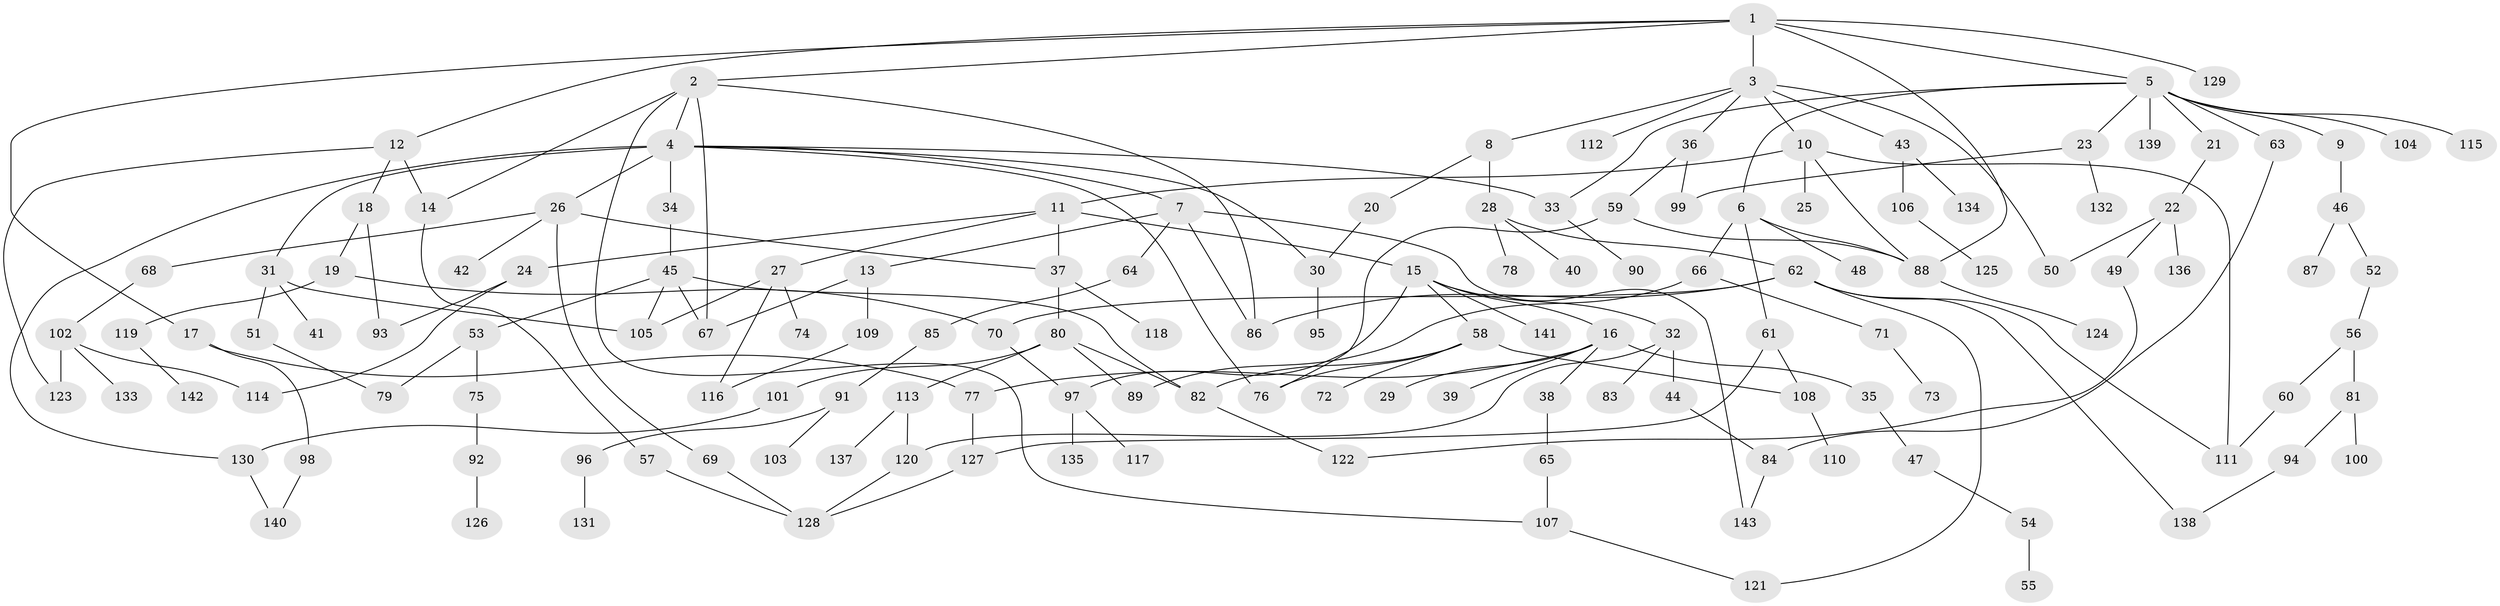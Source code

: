 // coarse degree distribution, {8: 0.00980392156862745, 6: 0.029411764705882353, 12: 0.00980392156862745, 13: 0.00980392156862745, 3: 0.21568627450980393, 2: 0.24509803921568626, 5: 0.0392156862745098, 9: 0.00980392156862745, 4: 0.13725490196078433, 1: 0.28431372549019607, 7: 0.00980392156862745}
// Generated by graph-tools (version 1.1) at 2025/51/02/27/25 19:51:39]
// undirected, 143 vertices, 186 edges
graph export_dot {
graph [start="1"]
  node [color=gray90,style=filled];
  1;
  2;
  3;
  4;
  5;
  6;
  7;
  8;
  9;
  10;
  11;
  12;
  13;
  14;
  15;
  16;
  17;
  18;
  19;
  20;
  21;
  22;
  23;
  24;
  25;
  26;
  27;
  28;
  29;
  30;
  31;
  32;
  33;
  34;
  35;
  36;
  37;
  38;
  39;
  40;
  41;
  42;
  43;
  44;
  45;
  46;
  47;
  48;
  49;
  50;
  51;
  52;
  53;
  54;
  55;
  56;
  57;
  58;
  59;
  60;
  61;
  62;
  63;
  64;
  65;
  66;
  67;
  68;
  69;
  70;
  71;
  72;
  73;
  74;
  75;
  76;
  77;
  78;
  79;
  80;
  81;
  82;
  83;
  84;
  85;
  86;
  87;
  88;
  89;
  90;
  91;
  92;
  93;
  94;
  95;
  96;
  97;
  98;
  99;
  100;
  101;
  102;
  103;
  104;
  105;
  106;
  107;
  108;
  109;
  110;
  111;
  112;
  113;
  114;
  115;
  116;
  117;
  118;
  119;
  120;
  121;
  122;
  123;
  124;
  125;
  126;
  127;
  128;
  129;
  130;
  131;
  132;
  133;
  134;
  135;
  136;
  137;
  138;
  139;
  140;
  141;
  142;
  143;
  1 -- 2;
  1 -- 3;
  1 -- 5;
  1 -- 12;
  1 -- 17;
  1 -- 88;
  1 -- 129;
  2 -- 4;
  2 -- 67;
  2 -- 107;
  2 -- 86;
  2 -- 14;
  3 -- 8;
  3 -- 10;
  3 -- 36;
  3 -- 43;
  3 -- 50;
  3 -- 112;
  4 -- 7;
  4 -- 26;
  4 -- 31;
  4 -- 34;
  4 -- 76;
  4 -- 33;
  4 -- 130;
  4 -- 30;
  5 -- 6;
  5 -- 9;
  5 -- 21;
  5 -- 23;
  5 -- 33;
  5 -- 63;
  5 -- 104;
  5 -- 115;
  5 -- 139;
  6 -- 48;
  6 -- 61;
  6 -- 66;
  6 -- 88;
  7 -- 13;
  7 -- 64;
  7 -- 86;
  7 -- 143;
  8 -- 20;
  8 -- 28;
  9 -- 46;
  10 -- 11;
  10 -- 25;
  10 -- 111;
  10 -- 88;
  11 -- 15;
  11 -- 24;
  11 -- 27;
  11 -- 37;
  12 -- 14;
  12 -- 18;
  12 -- 123;
  13 -- 109;
  13 -- 67;
  14 -- 57;
  15 -- 16;
  15 -- 32;
  15 -- 58;
  15 -- 97;
  15 -- 141;
  16 -- 29;
  16 -- 35;
  16 -- 38;
  16 -- 39;
  16 -- 77;
  17 -- 98;
  17 -- 77;
  18 -- 19;
  18 -- 93;
  19 -- 70;
  19 -- 119;
  20 -- 30;
  21 -- 22;
  22 -- 49;
  22 -- 136;
  22 -- 50;
  23 -- 99;
  23 -- 132;
  24 -- 93;
  24 -- 114;
  26 -- 37;
  26 -- 42;
  26 -- 68;
  26 -- 69;
  27 -- 74;
  27 -- 116;
  27 -- 105;
  28 -- 40;
  28 -- 62;
  28 -- 78;
  30 -- 95;
  31 -- 41;
  31 -- 51;
  31 -- 105;
  32 -- 44;
  32 -- 83;
  32 -- 120;
  33 -- 90;
  34 -- 45;
  35 -- 47;
  36 -- 59;
  36 -- 99;
  37 -- 80;
  37 -- 118;
  38 -- 65;
  43 -- 106;
  43 -- 134;
  44 -- 84;
  45 -- 53;
  45 -- 67;
  45 -- 105;
  45 -- 82;
  46 -- 52;
  46 -- 87;
  47 -- 54;
  49 -- 122;
  51 -- 79;
  52 -- 56;
  53 -- 75;
  53 -- 79;
  54 -- 55;
  56 -- 60;
  56 -- 81;
  57 -- 128;
  58 -- 72;
  58 -- 76;
  58 -- 108;
  58 -- 82;
  59 -- 76;
  59 -- 88;
  60 -- 111;
  61 -- 108;
  61 -- 127;
  62 -- 86;
  62 -- 111;
  62 -- 138;
  62 -- 121;
  62 -- 70;
  63 -- 84;
  64 -- 85;
  65 -- 107;
  66 -- 71;
  66 -- 89;
  68 -- 102;
  69 -- 128;
  70 -- 97;
  71 -- 73;
  75 -- 92;
  77 -- 127;
  80 -- 82;
  80 -- 101;
  80 -- 113;
  80 -- 89;
  81 -- 94;
  81 -- 100;
  82 -- 122;
  84 -- 143;
  85 -- 91;
  88 -- 124;
  91 -- 96;
  91 -- 103;
  92 -- 126;
  94 -- 138;
  96 -- 131;
  97 -- 117;
  97 -- 135;
  98 -- 140;
  101 -- 130;
  102 -- 114;
  102 -- 123;
  102 -- 133;
  106 -- 125;
  107 -- 121;
  108 -- 110;
  109 -- 116;
  113 -- 137;
  113 -- 120;
  119 -- 142;
  120 -- 128;
  127 -- 128;
  130 -- 140;
}
